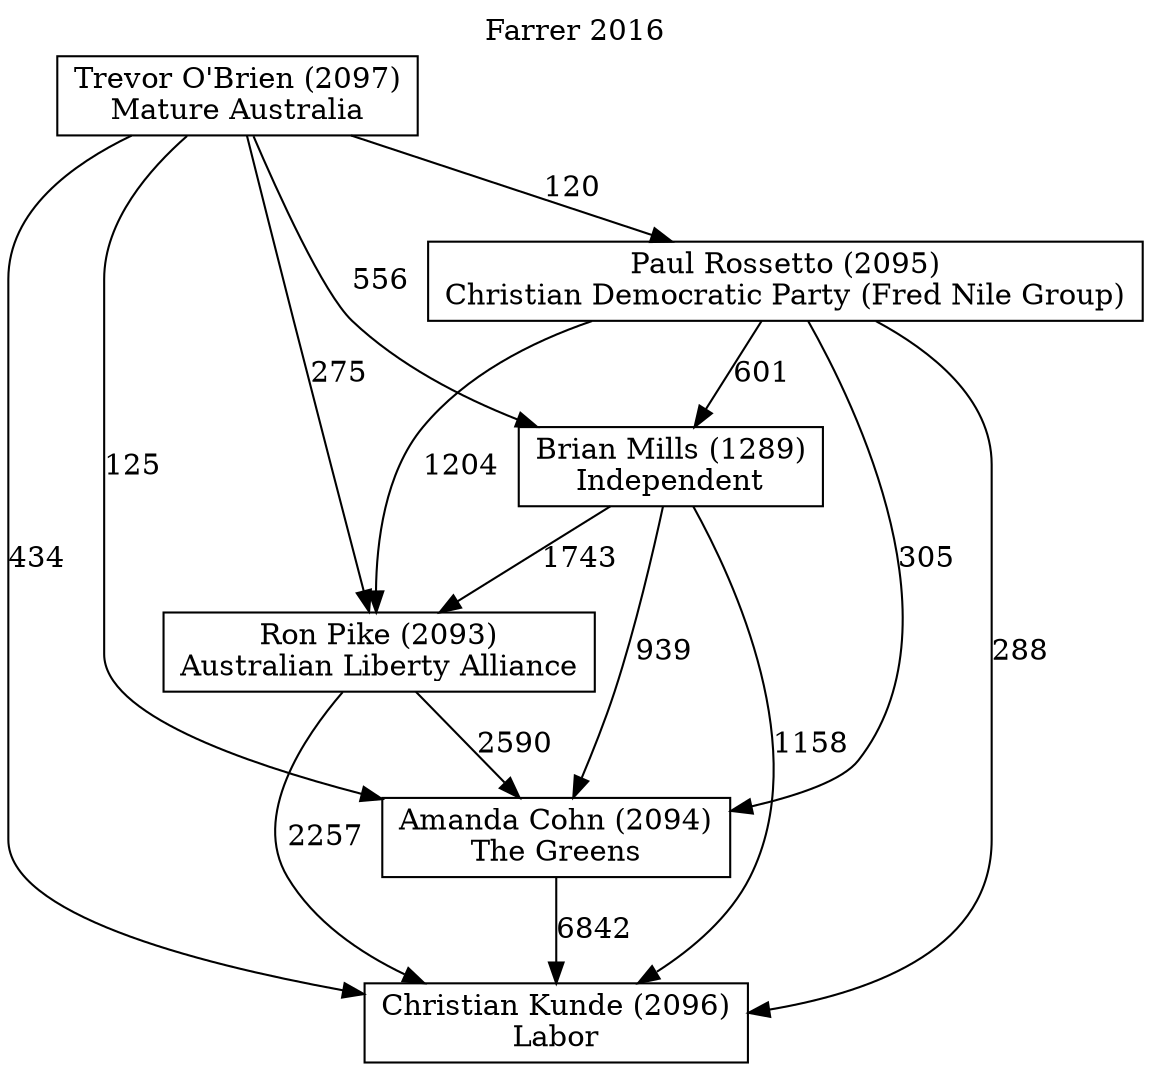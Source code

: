 // House preference flow
digraph "Christian Kunde (2096)_Farrer_2016" {
	graph [label="Farrer 2016" labelloc=t mclimit=10]
	node [shape=box]
	"Brian Mills (1289)" [label="Brian Mills (1289)
Independent"]
	"Amanda Cohn (2094)" [label="Amanda Cohn (2094)
The Greens"]
	"Christian Kunde (2096)" [label="Christian Kunde (2096)
Labor"]
	"Ron Pike (2093)" [label="Ron Pike (2093)
Australian Liberty Alliance"]
	"Paul Rossetto (2095)" [label="Paul Rossetto (2095)
Christian Democratic Party (Fred Nile Group)"]
	"Trevor O'Brien (2097)" [label="Trevor O'Brien (2097)
Mature Australia"]
	"Ron Pike (2093)" -> "Amanda Cohn (2094)" [label=2590]
	"Paul Rossetto (2095)" -> "Amanda Cohn (2094)" [label=305]
	"Trevor O'Brien (2097)" -> "Brian Mills (1289)" [label=556]
	"Trevor O'Brien (2097)" -> "Ron Pike (2093)" [label=275]
	"Brian Mills (1289)" -> "Amanda Cohn (2094)" [label=939]
	"Brian Mills (1289)" -> "Christian Kunde (2096)" [label=1158]
	"Brian Mills (1289)" -> "Ron Pike (2093)" [label=1743]
	"Trevor O'Brien (2097)" -> "Amanda Cohn (2094)" [label=125]
	"Paul Rossetto (2095)" -> "Christian Kunde (2096)" [label=288]
	"Paul Rossetto (2095)" -> "Ron Pike (2093)" [label=1204]
	"Paul Rossetto (2095)" -> "Brian Mills (1289)" [label=601]
	"Trevor O'Brien (2097)" -> "Paul Rossetto (2095)" [label=120]
	"Trevor O'Brien (2097)" -> "Christian Kunde (2096)" [label=434]
	"Ron Pike (2093)" -> "Christian Kunde (2096)" [label=2257]
	"Amanda Cohn (2094)" -> "Christian Kunde (2096)" [label=6842]
}
